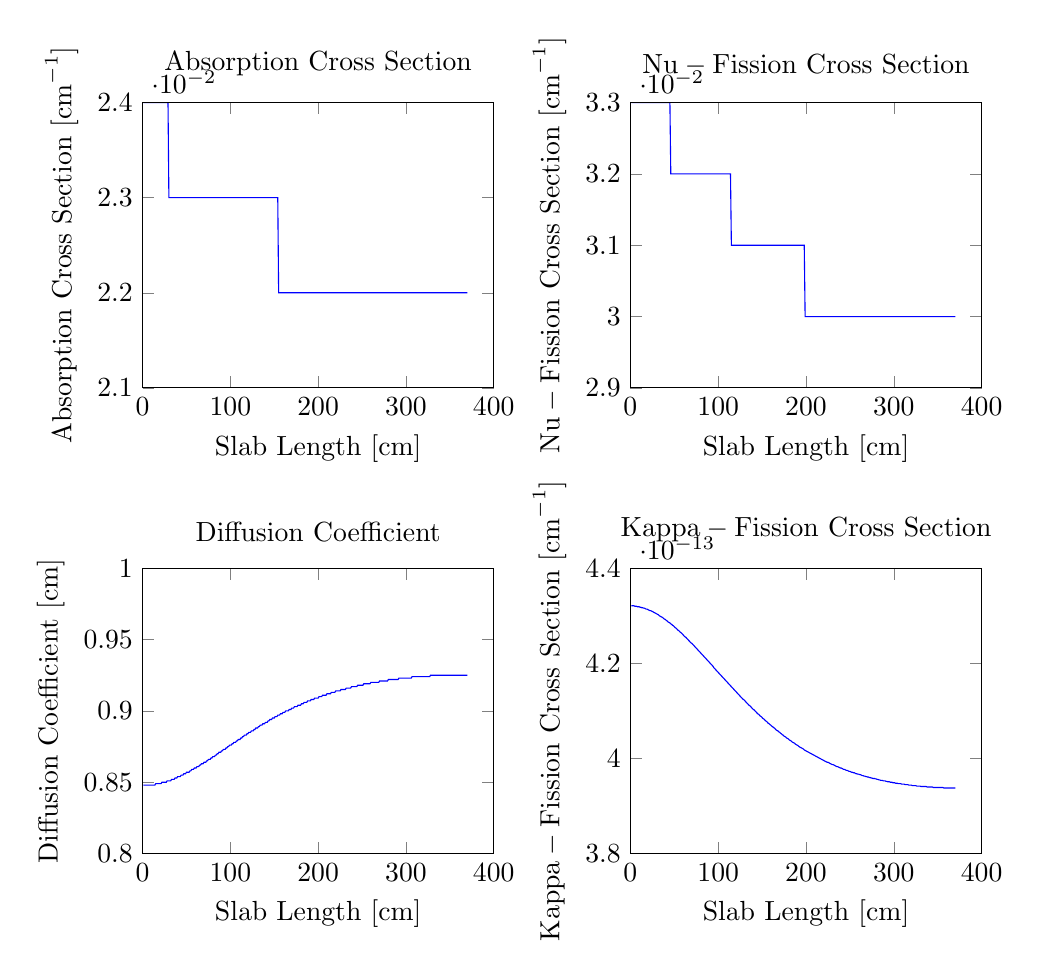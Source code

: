 % This file was created by matlab2tikz v0.1.4.
% Copyright (c) 2008--2011, Nico Schlömer <nico.schloemer@gmail.com>
% All rights reserved.
% 
% The latest updates can be retrieved from
%   http://www.mathworks.com/matlabcentral/fileexchange/22022-matlab2tikz
% where you can also make suggestions and rate matlab2tikz.
% 
\begin{tikzpicture}

\begin{axis}[%
name=plot1,
scale only axis,
width=1.756in,
height=1.427in,
xmin=0, xmax=400,
ymin=0.021, ymax=0.024,
xlabel={Slab Length [cm]},
ylabel={$\text{Absorption Cross Section [cm}^{-1}\text{]}$},
title={Absorption Cross Section},
axis on top]
\addplot [
color=blue,
solid
]
coordinates{
 (1,0.024)(2,0.024)(3,0.024)(4,0.024)(5,0.024)(6,0.024)(7,0.024)(8,0.024)(9,0.024)(10,0.024)(11,0.024)(12,0.024)(13,0.024)(14,0.024)(15,0.024)(16,0.024)(17,0.024)(18,0.024)(19,0.024)(20,0.024)(21,0.024)(22,0.024)(23,0.024)(24,0.024)(25,0.024)(26,0.024)(27,0.024)(28,0.024)(29,0.024)(30,0.023)(31,0.023)(32,0.023)(33,0.023)(34,0.023)(35,0.023)(36,0.023)(37,0.023)(38,0.023)(39,0.023)(40,0.023)(41,0.023)(42,0.023)(43,0.023)(44,0.023)(45,0.023)(46,0.023)(47,0.023)(48,0.023)(49,0.023)(50,0.023)(51,0.023)(52,0.023)(53,0.023)(54,0.023)(55,0.023)(56,0.023)(57,0.023)(58,0.023)(59,0.023)(60,0.023)(61,0.023)(62,0.023)(63,0.023)(64,0.023)(65,0.023)(66,0.023)(67,0.023)(68,0.023)(69,0.023)(70,0.023)(71,0.023)(72,0.023)(73,0.023)(74,0.023)(75,0.023)(76,0.023)(77,0.023)(78,0.023)(79,0.023)(80,0.023)(81,0.023)(82,0.023)(83,0.023)(84,0.023)(85,0.023)(86,0.023)(87,0.023)(88,0.023)(89,0.023)(90,0.023)(91,0.023)(92,0.023)(93,0.023)(94,0.023)(95,0.023)(96,0.023)(97,0.023)(98,0.023)(99,0.023)(100,0.023)(101,0.023)(102,0.023)(103,0.023)(104,0.023)(105,0.023)(106,0.023)(107,0.023)(108,0.023)(109,0.023)(110,0.023)(111,0.023)(112,0.023)(113,0.023)(114,0.023)(115,0.023)(116,0.023)(117,0.023)(118,0.023)(119,0.023)(120,0.023)(121,0.023)(122,0.023)(123,0.023)(124,0.023)(125,0.023)(126,0.023)(127,0.023)(128,0.023)(129,0.023)(130,0.023)(131,0.023)(132,0.023)(133,0.023)(134,0.023)(135,0.023)(136,0.023)(137,0.023)(138,0.023)(139,0.023)(140,0.023)(141,0.023)(142,0.023)(143,0.023)(144,0.023)(145,0.023)(146,0.023)(147,0.023)(148,0.023)(149,0.023)(150,0.023)(151,0.023)(152,0.023)(153,0.023)(154,0.023)(155,0.022)(156,0.022)(157,0.022)(158,0.022)(159,0.022)(160,0.022)(161,0.022)(162,0.022)(163,0.022)(164,0.022)(165,0.022)(166,0.022)(167,0.022)(168,0.022)(169,0.022)(170,0.022)(171,0.022)(172,0.022)(173,0.022)(174,0.022)(175,0.022)(176,0.022)(177,0.022)(178,0.022)(179,0.022)(180,0.022)(181,0.022)(182,0.022)(183,0.022)(184,0.022)(185,0.022)(186,0.022)(187,0.022)(188,0.022)(189,0.022)(190,0.022)(191,0.022)(192,0.022)(193,0.022)(194,0.022)(195,0.022)(196,0.022)(197,0.022)(198,0.022)(199,0.022)(200,0.022)(201,0.022)(202,0.022)(203,0.022)(204,0.022)(205,0.022)(206,0.022)(207,0.022)(208,0.022)(209,0.022)(210,0.022)(211,0.022)(212,0.022)(213,0.022)(214,0.022)(215,0.022)(216,0.022)(217,0.022)(218,0.022)(219,0.022)(220,0.022)(221,0.022)(222,0.022)(223,0.022)(224,0.022)(225,0.022)(226,0.022)(227,0.022)(228,0.022)(229,0.022)(230,0.022)(231,0.022)(232,0.022)(233,0.022)(234,0.022)(235,0.022)(236,0.022)(237,0.022)(238,0.022)(239,0.022)(240,0.022)(241,0.022)(242,0.022)(243,0.022)(244,0.022)(245,0.022)(246,0.022)(247,0.022)(248,0.022)(249,0.022)(250,0.022)(251,0.022)(252,0.022)(253,0.022)(254,0.022)(255,0.022)(256,0.022)(257,0.022)(258,0.022)(259,0.022)(260,0.022)(261,0.022)(262,0.022)(263,0.022)(264,0.022)(265,0.022)(266,0.022)(267,0.022)(268,0.022)(269,0.022)(270,0.022)(271,0.022)(272,0.022)(273,0.022)(274,0.022)(275,0.022)(276,0.022)(277,0.022)(278,0.022)(279,0.022)(280,0.022)(281,0.022)(282,0.022)(283,0.022)(284,0.022)(285,0.022)(286,0.022)(287,0.022)(288,0.022)(289,0.022)(290,0.022)(291,0.022)(292,0.022)(293,0.022)(294,0.022)(295,0.022)(296,0.022)(297,0.022)(298,0.022)(299,0.022)(300,0.022)(301,0.022)(302,0.022)(303,0.022)(304,0.022)(305,0.022)(306,0.022)(307,0.022)(308,0.022)(309,0.022)(310,0.022)(311,0.022)(312,0.022)(313,0.022)(314,0.022)(315,0.022)(316,0.022)(317,0.022)(318,0.022)(319,0.022)(320,0.022)(321,0.022)(322,0.022)(323,0.022)(324,0.022)(325,0.022)(326,0.022)(327,0.022)(328,0.022)(329,0.022)(330,0.022)(331,0.022)(332,0.022)(333,0.022)(334,0.022)(335,0.022)(336,0.022)(337,0.022)(338,0.022)(339,0.022)(340,0.022)(341,0.022)(342,0.022)(343,0.022)(344,0.022)(345,0.022)(346,0.022)(347,0.022)(348,0.022)(349,0.022)(350,0.022)(351,0.022)(352,0.022)(353,0.022)(354,0.022)(355,0.022)(356,0.022)(357,0.022)(358,0.022)(359,0.022)(360,0.022)(361,0.022)(362,0.022)(363,0.022)(364,0.022)(365,0.022)(366,0.022)(367,0.022)(368,0.022)(369,0.022)(370,0.022) 
};

\end{axis}

\begin{axis}[%
name=plot2,
at=(plot1.right of south east), anchor=left of south west,
scale only axis,
width=1.756in,
height=1.427in,
xmin=0, xmax=400,
ymin=0.029, ymax=0.033,
xlabel={Slab Length [cm]},
ylabel={$\text{Nu}-\text{Fission Cross Section [cm}^{-1}\text{]}$},
title={$\text{Nu}-\text{Fission Cross Section}$},
axis on top]
\addplot [
color=blue,
solid
]
coordinates{
 (1,0.033)(2,0.033)(3,0.033)(4,0.033)(5,0.033)(6,0.033)(7,0.033)(8,0.033)(9,0.033)(10,0.033)(11,0.033)(12,0.033)(13,0.033)(14,0.033)(15,0.033)(16,0.033)(17,0.033)(18,0.033)(19,0.033)(20,0.033)(21,0.033)(22,0.033)(23,0.033)(24,0.033)(25,0.033)(26,0.033)(27,0.033)(28,0.033)(29,0.033)(30,0.033)(31,0.033)(32,0.033)(33,0.033)(34,0.033)(35,0.033)(36,0.033)(37,0.033)(38,0.033)(39,0.033)(40,0.033)(41,0.033)(42,0.033)(43,0.033)(44,0.033)(45,0.033)(46,0.032)(47,0.032)(48,0.032)(49,0.032)(50,0.032)(51,0.032)(52,0.032)(53,0.032)(54,0.032)(55,0.032)(56,0.032)(57,0.032)(58,0.032)(59,0.032)(60,0.032)(61,0.032)(62,0.032)(63,0.032)(64,0.032)(65,0.032)(66,0.032)(67,0.032)(68,0.032)(69,0.032)(70,0.032)(71,0.032)(72,0.032)(73,0.032)(74,0.032)(75,0.032)(76,0.032)(77,0.032)(78,0.032)(79,0.032)(80,0.032)(81,0.032)(82,0.032)(83,0.032)(84,0.032)(85,0.032)(86,0.032)(87,0.032)(88,0.032)(89,0.032)(90,0.032)(91,0.032)(92,0.032)(93,0.032)(94,0.032)(95,0.032)(96,0.032)(97,0.032)(98,0.032)(99,0.032)(100,0.032)(101,0.032)(102,0.032)(103,0.032)(104,0.032)(105,0.032)(106,0.032)(107,0.032)(108,0.032)(109,0.032)(110,0.032)(111,0.032)(112,0.032)(113,0.032)(114,0.032)(115,0.031)(116,0.031)(117,0.031)(118,0.031)(119,0.031)(120,0.031)(121,0.031)(122,0.031)(123,0.031)(124,0.031)(125,0.031)(126,0.031)(127,0.031)(128,0.031)(129,0.031)(130,0.031)(131,0.031)(132,0.031)(133,0.031)(134,0.031)(135,0.031)(136,0.031)(137,0.031)(138,0.031)(139,0.031)(140,0.031)(141,0.031)(142,0.031)(143,0.031)(144,0.031)(145,0.031)(146,0.031)(147,0.031)(148,0.031)(149,0.031)(150,0.031)(151,0.031)(152,0.031)(153,0.031)(154,0.031)(155,0.031)(156,0.031)(157,0.031)(158,0.031)(159,0.031)(160,0.031)(161,0.031)(162,0.031)(163,0.031)(164,0.031)(165,0.031)(166,0.031)(167,0.031)(168,0.031)(169,0.031)(170,0.031)(171,0.031)(172,0.031)(173,0.031)(174,0.031)(175,0.031)(176,0.031)(177,0.031)(178,0.031)(179,0.031)(180,0.031)(181,0.031)(182,0.031)(183,0.031)(184,0.031)(185,0.031)(186,0.031)(187,0.031)(188,0.031)(189,0.031)(190,0.031)(191,0.031)(192,0.031)(193,0.031)(194,0.031)(195,0.031)(196,0.031)(197,0.031)(198,0.031)(199,0.03)(200,0.03)(201,0.03)(202,0.03)(203,0.03)(204,0.03)(205,0.03)(206,0.03)(207,0.03)(208,0.03)(209,0.03)(210,0.03)(211,0.03)(212,0.03)(213,0.03)(214,0.03)(215,0.03)(216,0.03)(217,0.03)(218,0.03)(219,0.03)(220,0.03)(221,0.03)(222,0.03)(223,0.03)(224,0.03)(225,0.03)(226,0.03)(227,0.03)(228,0.03)(229,0.03)(230,0.03)(231,0.03)(232,0.03)(233,0.03)(234,0.03)(235,0.03)(236,0.03)(237,0.03)(238,0.03)(239,0.03)(240,0.03)(241,0.03)(242,0.03)(243,0.03)(244,0.03)(245,0.03)(246,0.03)(247,0.03)(248,0.03)(249,0.03)(250,0.03)(251,0.03)(252,0.03)(253,0.03)(254,0.03)(255,0.03)(256,0.03)(257,0.03)(258,0.03)(259,0.03)(260,0.03)(261,0.03)(262,0.03)(263,0.03)(264,0.03)(265,0.03)(266,0.03)(267,0.03)(268,0.03)(269,0.03)(270,0.03)(271,0.03)(272,0.03)(273,0.03)(274,0.03)(275,0.03)(276,0.03)(277,0.03)(278,0.03)(279,0.03)(280,0.03)(281,0.03)(282,0.03)(283,0.03)(284,0.03)(285,0.03)(286,0.03)(287,0.03)(288,0.03)(289,0.03)(290,0.03)(291,0.03)(292,0.03)(293,0.03)(294,0.03)(295,0.03)(296,0.03)(297,0.03)(298,0.03)(299,0.03)(300,0.03)(301,0.03)(302,0.03)(303,0.03)(304,0.03)(305,0.03)(306,0.03)(307,0.03)(308,0.03)(309,0.03)(310,0.03)(311,0.03)(312,0.03)(313,0.03)(314,0.03)(315,0.03)(316,0.03)(317,0.03)(318,0.03)(319,0.03)(320,0.03)(321,0.03)(322,0.03)(323,0.03)(324,0.03)(325,0.03)(326,0.03)(327,0.03)(328,0.03)(329,0.03)(330,0.03)(331,0.03)(332,0.03)(333,0.03)(334,0.03)(335,0.03)(336,0.03)(337,0.03)(338,0.03)(339,0.03)(340,0.03)(341,0.03)(342,0.03)(343,0.03)(344,0.03)(345,0.03)(346,0.03)(347,0.03)(348,0.03)(349,0.03)(350,0.03)(351,0.03)(352,0.03)(353,0.03)(354,0.03)(355,0.03)(356,0.03)(357,0.03)(358,0.03)(359,0.03)(360,0.03)(361,0.03)(362,0.03)(363,0.03)(364,0.03)(365,0.03)(366,0.03)(367,0.03)(368,0.03)(369,0.03)(370,0.03) 
};

\end{axis}

\begin{axis}[%
name=plot4,
at=(plot2.below south west), anchor=above north west,
scale only axis,
width=1.756in,
height=1.427in,
xmin=0, xmax=400,
ymin=3.8e-013, ymax=4.4e-013,
xlabel={Slab Length [cm]},
ylabel={$\text{Kappa}-\text{Fission Cross Section [cm}^{-1}\text{]}$},
title={$\text{Kappa}-\text{Fission Cross Section}$},
axis on top]
\addplot [
color=blue,
solid
]
coordinates{
 (1,4.321e-013)(2,4.321e-013)(3,4.321e-013)(4,4.321e-013)(5,4.32e-013)(6,4.32e-013)(7,4.32e-013)(8,4.319e-013)(9,4.319e-013)(10,4.319e-013)(11,4.318e-013)(12,4.318e-013)(13,4.317e-013)(14,4.317e-013)(15,4.316e-013)(16,4.316e-013)(17,4.315e-013)(18,4.314e-013)(19,4.314e-013)(20,4.313e-013)(21,4.312e-013)(22,4.311e-013)(23,4.311e-013)(24,4.31e-013)(25,4.309e-013)(26,4.308e-013)(27,4.307e-013)(28,4.306e-013)(29,4.305e-013)(30,4.304e-013)(31,4.303e-013)(32,4.302e-013)(33,4.3e-013)(34,4.299e-013)(35,4.298e-013)(36,4.297e-013)(37,4.296e-013)(38,4.294e-013)(39,4.293e-013)(40,4.292e-013)(41,4.29e-013)(42,4.289e-013)(43,4.287e-013)(44,4.286e-013)(45,4.285e-013)(46,4.283e-013)(47,4.282e-013)(48,4.28e-013)(49,4.279e-013)(50,4.277e-013)(51,4.275e-013)(52,4.274e-013)(53,4.272e-013)(54,4.27e-013)(55,4.269e-013)(56,4.267e-013)(57,4.265e-013)(58,4.264e-013)(59,4.262e-013)(60,4.26e-013)(61,4.258e-013)(62,4.256e-013)(63,4.255e-013)(64,4.253e-013)(65,4.251e-013)(66,4.249e-013)(67,4.247e-013)(68,4.245e-013)(69,4.243e-013)(70,4.242e-013)(71,4.24e-013)(72,4.238e-013)(73,4.236e-013)(74,4.234e-013)(75,4.232e-013)(76,4.23e-013)(77,4.228e-013)(78,4.226e-013)(79,4.224e-013)(80,4.222e-013)(81,4.22e-013)(82,4.218e-013)(83,4.216e-013)(84,4.214e-013)(85,4.212e-013)(86,4.21e-013)(87,4.208e-013)(88,4.206e-013)(89,4.204e-013)(90,4.202e-013)(91,4.2e-013)(92,4.198e-013)(93,4.196e-013)(94,4.194e-013)(95,4.191e-013)(96,4.189e-013)(97,4.187e-013)(98,4.185e-013)(99,4.183e-013)(100,4.181e-013)(101,4.179e-013)(102,4.177e-013)(103,4.175e-013)(104,4.173e-013)(105,4.171e-013)(106,4.169e-013)(107,4.167e-013)(108,4.165e-013)(109,4.163e-013)(110,4.161e-013)(111,4.159e-013)(112,4.157e-013)(113,4.155e-013)(114,4.153e-013)(115,4.151e-013)(116,4.149e-013)(117,4.147e-013)(118,4.145e-013)(119,4.143e-013)(120,4.141e-013)(121,4.139e-013)(122,4.137e-013)(123,4.135e-013)(124,4.133e-013)(125,4.131e-013)(126,4.129e-013)(127,4.127e-013)(128,4.125e-013)(129,4.124e-013)(130,4.122e-013)(131,4.12e-013)(132,4.118e-013)(133,4.116e-013)(134,4.114e-013)(135,4.112e-013)(136,4.111e-013)(137,4.109e-013)(138,4.107e-013)(139,4.105e-013)(140,4.103e-013)(141,4.102e-013)(142,4.1e-013)(143,4.098e-013)(144,4.096e-013)(145,4.094e-013)(146,4.093e-013)(147,4.091e-013)(148,4.089e-013)(149,4.088e-013)(150,4.086e-013)(151,4.084e-013)(152,4.083e-013)(153,4.081e-013)(154,4.079e-013)(155,4.078e-013)(156,4.076e-013)(157,4.074e-013)(158,4.073e-013)(159,4.071e-013)(160,4.07e-013)(161,4.068e-013)(162,4.067e-013)(163,4.065e-013)(164,4.064e-013)(165,4.062e-013)(166,4.06e-013)(167,4.059e-013)(168,4.058e-013)(169,4.056e-013)(170,4.055e-013)(171,4.053e-013)(172,4.052e-013)(173,4.05e-013)(174,4.049e-013)(175,4.047e-013)(176,4.046e-013)(177,4.045e-013)(178,4.043e-013)(179,4.042e-013)(180,4.041e-013)(181,4.039e-013)(182,4.038e-013)(183,4.037e-013)(184,4.035e-013)(185,4.034e-013)(186,4.033e-013)(187,4.032e-013)(188,4.03e-013)(189,4.029e-013)(190,4.028e-013)(191,4.027e-013)(192,4.025e-013)(193,4.024e-013)(194,4.023e-013)(195,4.022e-013)(196,4.021e-013)(197,4.02e-013)(198,4.018e-013)(199,4.017e-013)(200,4.016e-013)(201,4.015e-013)(202,4.014e-013)(203,4.013e-013)(204,4.012e-013)(205,4.011e-013)(206,4.01e-013)(207,4.009e-013)(208,4.008e-013)(209,4.007e-013)(210,4.006e-013)(211,4.005e-013)(212,4.004e-013)(213,4.003e-013)(214,4.002e-013)(215,4.001e-013)(216,4.0e-013)(217,3.999e-013)(218,3.998e-013)(219,3.997e-013)(220,3.996e-013)(221,3.995e-013)(222,3.994e-013)(223,3.993e-013)(224,3.992e-013)(225,3.992e-013)(226,3.991e-013)(227,3.99e-013)(228,3.989e-013)(229,3.988e-013)(230,3.987e-013)(231,3.987e-013)(232,3.986e-013)(233,3.985e-013)(234,3.984e-013)(235,3.983e-013)(236,3.983e-013)(237,3.982e-013)(238,3.981e-013)(239,3.98e-013)(240,3.98e-013)(241,3.979e-013)(242,3.978e-013)(243,3.977e-013)(244,3.977e-013)(245,3.976e-013)(246,3.975e-013)(247,3.975e-013)(248,3.974e-013)(249,3.973e-013)(250,3.973e-013)(251,3.972e-013)(252,3.971e-013)(253,3.971e-013)(254,3.97e-013)(255,3.97e-013)(256,3.969e-013)(257,3.968e-013)(258,3.968e-013)(259,3.967e-013)(260,3.967e-013)(261,3.966e-013)(262,3.966e-013)(263,3.965e-013)(264,3.964e-013)(265,3.964e-013)(266,3.963e-013)(267,3.963e-013)(268,3.962e-013)(269,3.962e-013)(270,3.961e-013)(271,3.961e-013)(272,3.96e-013)(273,3.96e-013)(274,3.959e-013)(275,3.959e-013)(276,3.958e-013)(277,3.958e-013)(278,3.958e-013)(279,3.957e-013)(280,3.957e-013)(281,3.956e-013)(282,3.956e-013)(283,3.955e-013)(284,3.955e-013)(285,3.954e-013)(286,3.954e-013)(287,3.954e-013)(288,3.953e-013)(289,3.953e-013)(290,3.953e-013)(291,3.952e-013)(292,3.952e-013)(293,3.951e-013)(294,3.951e-013)(295,3.951e-013)(296,3.95e-013)(297,3.95e-013)(298,3.95e-013)(299,3.949e-013)(300,3.949e-013)(301,3.949e-013)(302,3.948e-013)(303,3.948e-013)(304,3.948e-013)(305,3.947e-013)(306,3.947e-013)(307,3.947e-013)(308,3.947e-013)(309,3.946e-013)(310,3.946e-013)(311,3.946e-013)(312,3.946e-013)(313,3.945e-013)(314,3.945e-013)(315,3.945e-013)(316,3.945e-013)(317,3.944e-013)(318,3.944e-013)(319,3.944e-013)(320,3.944e-013)(321,3.943e-013)(322,3.943e-013)(323,3.943e-013)(324,3.943e-013)(325,3.943e-013)(326,3.942e-013)(327,3.942e-013)(328,3.942e-013)(329,3.942e-013)(330,3.942e-013)(331,3.941e-013)(332,3.941e-013)(333,3.941e-013)(334,3.941e-013)(335,3.941e-013)(336,3.941e-013)(337,3.941e-013)(338,3.94e-013)(339,3.94e-013)(340,3.94e-013)(341,3.94e-013)(342,3.94e-013)(343,3.94e-013)(344,3.94e-013)(345,3.939e-013)(346,3.939e-013)(347,3.939e-013)(348,3.939e-013)(349,3.939e-013)(350,3.939e-013)(351,3.939e-013)(352,3.939e-013)(353,3.939e-013)(354,3.939e-013)(355,3.939e-013)(356,3.939e-013)(357,3.938e-013)(358,3.938e-013)(359,3.938e-013)(360,3.938e-013)(361,3.938e-013)(362,3.938e-013)(363,3.938e-013)(364,3.938e-013)(365,3.938e-013)(366,3.938e-013)(367,3.938e-013)(368,3.938e-013)(369,3.938e-013)(370,3.938e-013) 
};

\end{axis}

\begin{axis}[%
at=(plot4.left of south west), anchor=right of south east,
scale only axis,
width=1.756in,
height=1.427in,
xmin=0, xmax=400,
ymin=0.8, ymax=1,
xlabel={Slab Length [cm]},
ylabel={Diffusion Coefficient [cm]},
title={Diffusion Coefficient},
axis on top]
\addplot [
color=blue,
solid
]
coordinates{
 (1,0.848)(2,0.848)(3,0.848)(4,0.848)(5,0.848)(6,0.848)(7,0.848)(8,0.848)(9,0.848)(10,0.848)(11,0.848)(12,0.848)(13,0.848)(14,0.848)(15,0.849)(16,0.849)(17,0.849)(18,0.849)(19,0.849)(20,0.849)(21,0.849)(22,0.85)(23,0.85)(24,0.85)(25,0.85)(26,0.85)(27,0.85)(28,0.851)(29,0.851)(30,0.851)(31,0.851)(32,0.851)(33,0.852)(34,0.852)(35,0.852)(36,0.852)(37,0.853)(38,0.853)(39,0.853)(40,0.854)(41,0.854)(42,0.854)(43,0.854)(44,0.855)(45,0.855)(46,0.855)(47,0.856)(48,0.856)(49,0.856)(50,0.857)(51,0.857)(52,0.857)(53,0.857)(54,0.858)(55,0.858)(56,0.859)(57,0.859)(58,0.859)(59,0.86)(60,0.86)(61,0.86)(62,0.861)(63,0.861)(64,0.861)(65,0.862)(66,0.862)(67,0.863)(68,0.863)(69,0.863)(70,0.864)(71,0.864)(72,0.864)(73,0.865)(74,0.865)(75,0.866)(76,0.866)(77,0.866)(78,0.867)(79,0.867)(80,0.868)(81,0.868)(82,0.868)(83,0.869)(84,0.869)(85,0.87)(86,0.87)(87,0.871)(88,0.871)(89,0.871)(90,0.872)(91,0.872)(92,0.873)(93,0.873)(94,0.873)(95,0.874)(96,0.874)(97,0.875)(98,0.875)(99,0.876)(100,0.876)(101,0.876)(102,0.877)(103,0.877)(104,0.878)(105,0.878)(106,0.878)(107,0.879)(108,0.879)(109,0.88)(110,0.88)(111,0.88)(112,0.881)(113,0.881)(114,0.882)(115,0.882)(116,0.883)(117,0.883)(118,0.883)(119,0.884)(120,0.884)(121,0.885)(122,0.885)(123,0.885)(124,0.886)(125,0.886)(126,0.886)(127,0.887)(128,0.887)(129,0.888)(130,0.888)(131,0.888)(132,0.889)(133,0.889)(134,0.89)(135,0.89)(136,0.89)(137,0.891)(138,0.891)(139,0.891)(140,0.892)(141,0.892)(142,0.892)(143,0.893)(144,0.893)(145,0.894)(146,0.894)(147,0.894)(148,0.895)(149,0.895)(150,0.895)(151,0.896)(152,0.896)(153,0.896)(154,0.897)(155,0.897)(156,0.897)(157,0.898)(158,0.898)(159,0.898)(160,0.899)(161,0.899)(162,0.899)(163,0.9)(164,0.9)(165,0.9)(166,0.9)(167,0.901)(168,0.901)(169,0.901)(170,0.902)(171,0.902)(172,0.902)(173,0.903)(174,0.903)(175,0.903)(176,0.903)(177,0.904)(178,0.904)(179,0.904)(180,0.904)(181,0.905)(182,0.905)(183,0.905)(184,0.906)(185,0.906)(186,0.906)(187,0.906)(188,0.907)(189,0.907)(190,0.907)(191,0.907)(192,0.908)(193,0.908)(194,0.908)(195,0.908)(196,0.909)(197,0.909)(198,0.909)(199,0.909)(200,0.909)(201,0.91)(202,0.91)(203,0.91)(204,0.91)(205,0.911)(206,0.911)(207,0.911)(208,0.911)(209,0.911)(210,0.912)(211,0.912)(212,0.912)(213,0.912)(214,0.912)(215,0.913)(216,0.913)(217,0.913)(218,0.913)(219,0.913)(220,0.914)(221,0.914)(222,0.914)(223,0.914)(224,0.914)(225,0.914)(226,0.915)(227,0.915)(228,0.915)(229,0.915)(230,0.915)(231,0.915)(232,0.916)(233,0.916)(234,0.916)(235,0.916)(236,0.916)(237,0.916)(238,0.917)(239,0.917)(240,0.917)(241,0.917)(242,0.917)(243,0.917)(244,0.917)(245,0.918)(246,0.918)(247,0.918)(248,0.918)(249,0.918)(250,0.918)(251,0.918)(252,0.919)(253,0.919)(254,0.919)(255,0.919)(256,0.919)(257,0.919)(258,0.919)(259,0.919)(260,0.92)(261,0.92)(262,0.92)(263,0.92)(264,0.92)(265,0.92)(266,0.92)(267,0.92)(268,0.92)(269,0.92)(270,0.921)(271,0.921)(272,0.921)(273,0.921)(274,0.921)(275,0.921)(276,0.921)(277,0.921)(278,0.921)(279,0.921)(280,0.922)(281,0.922)(282,0.922)(283,0.922)(284,0.922)(285,0.922)(286,0.922)(287,0.922)(288,0.922)(289,0.922)(290,0.922)(291,0.922)(292,0.923)(293,0.923)(294,0.923)(295,0.923)(296,0.923)(297,0.923)(298,0.923)(299,0.923)(300,0.923)(301,0.923)(302,0.923)(303,0.923)(304,0.923)(305,0.923)(306,0.923)(307,0.924)(308,0.924)(309,0.924)(310,0.924)(311,0.924)(312,0.924)(313,0.924)(314,0.924)(315,0.924)(316,0.924)(317,0.924)(318,0.924)(319,0.924)(320,0.924)(321,0.924)(322,0.924)(323,0.924)(324,0.924)(325,0.924)(326,0.924)(327,0.924)(328,0.925)(329,0.925)(330,0.925)(331,0.925)(332,0.925)(333,0.925)(334,0.925)(335,0.925)(336,0.925)(337,0.925)(338,0.925)(339,0.925)(340,0.925)(341,0.925)(342,0.925)(343,0.925)(344,0.925)(345,0.925)(346,0.925)(347,0.925)(348,0.925)(349,0.925)(350,0.925)(351,0.925)(352,0.925)(353,0.925)(354,0.925)(355,0.925)(356,0.925)(357,0.925)(358,0.925)(359,0.925)(360,0.925)(361,0.925)(362,0.925)(363,0.925)(364,0.925)(365,0.925)(366,0.925)(367,0.925)(368,0.925)(369,0.925)(370,0.925) 
};

\end{axis}
\end{tikzpicture}
